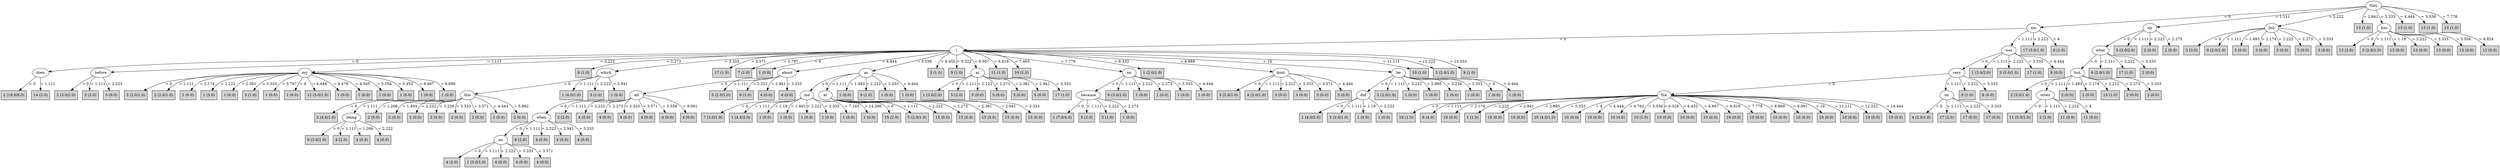 digraph J48Tree {
N0 [label="they" ]
N0->N1 [label="= 0"]
N1 [label="am" ]
N1->N2 [label="= 0"]
N2 [label="i" ]
N2->N3 [label="= 0"]
N3 [label="does" ]
N3->N4 [label="= 0"]
N4 [label="2 (19.0/8.0)" shape=box style=filled ]
N3->N5 [label="= 1.111"]
N5 [label="14 (2.0)" shape=box style=filled ]
N2->N6 [label="= 1.111"]
N6 [label="before" ]
N6->N7 [label="= 0"]
N7 [label="2 (3.0/2.0)" shape=box style=filled ]
N6->N8 [label="= 1.111"]
N8 [label="3 (2.0)" shape=box style=filled ]
N6->N9 [label="= 2.222"]
N9 [label="3 (0.0)" shape=box style=filled ]
N2->N10 [label="= 2.222"]
N10 [label="my" ]
N10->N11 [label="= 0"]
N11 [label="3 (2.0/1.0)" shape=box style=filled ]
N10->N12 [label="= 1.111"]
N12 [label="2 (2.0/1.0)" shape=box style=filled ]
N10->N13 [label="= 2.174"]
N13 [label="1 (0.0)" shape=box style=filled ]
N10->N14 [label="= 2.222"]
N14 [label="1 (3.0)" shape=box style=filled ]
N10->N15 [label="= 2.381"]
N15 [label="1 (0.0)" shape=box style=filled ]
N10->N16 [label="= 3.333"]
N16 [label="5 (1.0)" shape=box style=filled ]
N10->N17 [label="= 3.797"]
N17 [label="1 (0.0)" shape=box style=filled ]
N10->N18 [label="= 4"]
N18 [label="1 (0.0)" shape=box style=filled ]
N10->N19 [label="= 4.444"]
N19 [label="11 (3.0/1.0)" shape=box style=filled ]
N10->N20 [label="= 4.478"]
N20 [label="1 (0.0)" shape=box style=filled ]
N10->N21 [label="= 4.545"]
N21 [label="1 (0.0)" shape=box style=filled ]
N10->N22 [label="= 5.556"]
N22 [label="1 (0.0)" shape=box style=filled ]
N10->N23 [label="= 6.452"]
N23 [label="1 (0.0)" shape=box style=filled ]
N10->N24 [label="= 6.667"]
N24 [label="1 (0.0)" shape=box style=filled ]
N10->N25 [label="= 8.889"]
N25 [label="1 (0.0)" shape=box style=filled ]
N2->N26 [label="= 2.273"]
N26 [label="6 (1.0)" shape=box style=filled ]
N2->N27 [label="= 3.333"]
N27 [label="which" ]
N27->N28 [label="= 0"]
N28 [label="this" ]
N28->N29 [label="= 0"]
N29 [label="2 (4.0/1.0)" shape=box style=filled ]
N28->N30 [label="= 1.111"]
N30 [label="being" ]
N30->N31 [label="= 0"]
N31 [label="6 (3.0/1.0)" shape=box style=filled ]
N30->N32 [label="= 1.111"]
N32 [label="4 (2.0)" shape=box style=filled ]
N30->N33 [label="= 1.266"]
N33 [label="4 (0.0)" shape=box style=filled ]
N30->N34 [label="= 2.222"]
N34 [label="4 (0.0)" shape=box style=filled ]
N28->N35 [label="= 1.266"]
N35 [label="2 (0.0)" shape=box style=filled ]
N28->N36 [label="= 1.493"]
N36 [label="2 (0.0)" shape=box style=filled ]
N28->N37 [label="= 2.222"]
N37 [label="2 (0.0)" shape=box style=filled ]
N28->N38 [label="= 3.226"]
N38 [label="2 (0.0)" shape=box style=filled ]
N28->N39 [label="= 3.333"]
N39 [label="2 (0.0)" shape=box style=filled ]
N28->N40 [label="= 3.571"]
N40 [label="2 (0.0)" shape=box style=filled ]
N28->N41 [label="= 4.444"]
N41 [label="2 (0.0)" shape=box style=filled ]
N28->N42 [label="= 5.882"]
N42 [label="2 (0.0)" shape=box style=filled ]
N27->N43 [label="= 1.111"]
N43 [label="1 (4.0/1.0)" shape=box style=filled ]
N27->N44 [label="= 2.222"]
N44 [label="3 (1.0)" shape=box style=filled ]
N27->N45 [label="= 2.941"]
N45 [label="1 (0.0)" shape=box style=filled ]
N2->N46 [label="= 3.571"]
N46 [label="17 (1.0)" shape=box style=filled ]
N2->N47 [label="= 3.797"]
N47 [label="7 (1.0)" shape=box style=filled ]
N2->N48 [label="= 4"]
N48 [label="1 (0.0)" shape=box style=filled ]
N2->N49 [label="= 4.444"]
N49 [label="about" ]
N49->N50 [label="= 0"]
N50 [label="all" ]
N50->N51 [label="= 0"]
N51 [label="when" ]
N51->N52 [label="= 0"]
N52 [label="an" ]
N52->N53 [label="= 0"]
N53 [label="4 (2.0)" shape=box style=filled ]
N52->N54 [label="= 1.111"]
N54 [label="1 (3.0/1.0)" shape=box style=filled ]
N52->N55 [label="= 2.222"]
N55 [label="4 (0.0)" shape=box style=filled ]
N52->N56 [label="= 3.333"]
N56 [label="4 (0.0)" shape=box style=filled ]
N52->N57 [label="= 3.571"]
N57 [label="4 (0.0)" shape=box style=filled ]
N51->N58 [label="= 1.111"]
N58 [label="6 (2.0)" shape=box style=filled ]
N51->N59 [label="= 2.222"]
N59 [label="4 (0.0)" shape=box style=filled ]
N51->N60 [label="= 2.941"]
N60 [label="4 (0.0)" shape=box style=filled ]
N51->N61 [label="= 3.333"]
N61 [label="4 (0.0)" shape=box style=filled ]
N50->N62 [label="= 1.111"]
N62 [label="2 (2.0)" shape=box style=filled ]
N50->N63 [label="= 2.222"]
N63 [label="4 (0.0)" shape=box style=filled ]
N50->N64 [label="= 2.273"]
N64 [label="4 (0.0)" shape=box style=filled ]
N50->N65 [label="= 3.333"]
N65 [label="4 (0.0)" shape=box style=filled ]
N50->N66 [label="= 3.571"]
N66 [label="4 (0.0)" shape=box style=filled ]
N50->N67 [label="= 5.556"]
N67 [label="4 (0.0)" shape=box style=filled ]
N50->N68 [label="= 9.091"]
N68 [label="4 (0.0)" shape=box style=filled ]
N49->N69 [label="= 1.111"]
N69 [label="5 (2.0/1.0)" shape=box style=filled ]
N49->N70 [label="= 2.222"]
N70 [label="9 (1.0)" shape=box style=filled ]
N49->N71 [label="= 2.941"]
N71 [label="4 (0.0)" shape=box style=filled ]
N49->N72 [label="= 3.333"]
N72 [label="4 (0.0)" shape=box style=filled ]
N2->N73 [label="= 5.556"]
N73 [label="as" ]
N73->N74 [label="= 0"]
N74 [label="me" ]
N74->N75 [label="= 0"]
N75 [label="7 (3.0/1.0)" shape=box style=filled ]
N74->N76 [label="= 1.111"]
N76 [label="1 (4.0/2.0)" shape=box style=filled ]
N74->N77 [label="= 1.19"]
N77 [label="1 (0.0)" shape=box style=filled ]
N74->N78 [label="= 1.493"]
N78 [label="1 (0.0)" shape=box style=filled ]
N74->N79 [label="= 2.222"]
N79 [label="1 (0.0)" shape=box style=filled ]
N74->N80 [label="= 3.333"]
N80 [label="1 (0.0)" shape=box style=filled ]
N74->N81 [label="= 7.143"]
N81 [label="1 (0.0)" shape=box style=filled ]
N74->N82 [label="= 14.286"]
N82 [label="1 (0.0)" shape=box style=filled ]
N73->N83 [label="= 1.111"]
N83 [label="at" ]
N83->N84 [label="= 0"]
N84 [label="15 (2.0)" shape=box style=filled ]
N83->N85 [label="= 1.111"]
N85 [label="5 (2.0/1.0)" shape=box style=filled ]
N83->N86 [label="= 2.222"]
N86 [label="15 (0.0)" shape=box style=filled ]
N83->N87 [label="= 2.273"]
N87 [label="15 (0.0)" shape=box style=filled ]
N83->N88 [label="= 2.381"]
N88 [label="15 (0.0)" shape=box style=filled ]
N83->N89 [label="= 2.941"]
N89 [label="15 (0.0)" shape=box style=filled ]
N83->N90 [label="= 3.333"]
N90 [label="15 (0.0)" shape=box style=filled ]
N73->N91 [label="= 1.493"]
N91 [label="1 (0.0)" shape=box style=filled ]
N73->N92 [label="= 2.222"]
N92 [label="9 (1.0)" shape=box style=filled ]
N73->N93 [label="= 3.333"]
N93 [label="1 (0.0)" shape=box style=filled ]
N73->N94 [label="= 4.444"]
N94 [label="1 (0.0)" shape=box style=filled ]
N2->N95 [label="= 6.452"]
N95 [label="3 (1.0)" shape=box style=filled ]
N2->N96 [label="= 6.522"]
N96 [label="9 (1.0)" shape=box style=filled ]
N2->N97 [label="= 6.667"]
N97 [label="at" ]
N97->N98 [label="= 0"]
N98 [label="1 (3.0/2.0)" shape=box style=filled ]
N97->N99 [label="= 1.111"]
N99 [label="5 (2.0)" shape=box style=filled ]
N97->N100 [label="= 2.222"]
N100 [label="5 (0.0)" shape=box style=filled ]
N97->N101 [label="= 2.273"]
N101 [label="5 (0.0)" shape=box style=filled ]
N97->N102 [label="= 2.381"]
N102 [label="5 (0.0)" shape=box style=filled ]
N97->N103 [label="= 2.941"]
N103 [label="5 (0.0)" shape=box style=filled ]
N97->N104 [label="= 3.333"]
N104 [label="17 (1.0)" shape=box style=filled ]
N2->N105 [label="= 6.818"]
N105 [label="11 (1.0)" shape=box style=filled ]
N2->N106 [label="= 7.463"]
N106 [label="10 (1.0)" shape=box style=filled ]
N2->N107 [label="= 7.778"]
N107 [label="im" ]
N107->N108 [label="= 0"]
N108 [label="because" ]
N108->N109 [label="= 0"]
N109 [label="1 (7.0/4.0)" shape=box style=filled ]
N108->N110 [label="= 1.111"]
N110 [label="5 (2.0)" shape=box style=filled ]
N108->N111 [label="= 2.222"]
N111 [label="5 (1.0)" shape=box style=filled ]
N108->N112 [label="= 2.273"]
N112 [label="1 (0.0)" shape=box style=filled ]
N107->N113 [label="= 1.111"]
N113 [label="6 (3.0/1.0)" shape=box style=filled ]
N107->N114 [label="= 2.222"]
N114 [label="1 (0.0)" shape=box style=filled ]
N107->N115 [label="= 2.273"]
N115 [label="1 (0.0)" shape=box style=filled ]
N107->N116 [label="= 3.333"]
N116 [label="1 (0.0)" shape=box style=filled ]
N107->N117 [label="= 4.444"]
N117 [label="1 (0.0)" shape=box style=filled ]
N2->N118 [label="= 8.333"]
N118 [label="1 (2.0/1.0)" shape=box style=filled ]
N2->N119 [label="= 8.889"]
N119 [label="dont" ]
N119->N120 [label="= 0"]
N120 [label="3 (2.0/1.0)" shape=box style=filled ]
N119->N121 [label="= 1.111"]
N121 [label="4 (2.0/1.0)" shape=box style=filled ]
N119->N122 [label="= 2.222"]
N122 [label="3 (0.0)" shape=box style=filled ]
N119->N123 [label="= 3.333"]
N123 [label="3 (0.0)" shape=box style=filled ]
N119->N124 [label="= 3.571"]
N124 [label="3 (0.0)" shape=box style=filled ]
N119->N125 [label="= 4.444"]
N125 [label="3 (0.0)" shape=box style=filled ]
N2->N126 [label="= 10"]
N126 [label="be" ]
N126->N127 [label="= 0"]
N127 [label="did" ]
N127->N128 [label="= 0"]
N128 [label="1 (4.0/2.0)" shape=box style=filled ]
N127->N129 [label="= 1.111"]
N129 [label="3 (2.0/1.0)" shape=box style=filled ]
N127->N130 [label="= 1.19"]
N130 [label="1 (0.0)" shape=box style=filled ]
N127->N131 [label="= 2.222"]
N131 [label="1 (0.0)" shape=box style=filled ]
N126->N132 [label="= 1.111"]
N132 [label="5 (2.0/1.0)" shape=box style=filled ]
N126->N133 [label="= 2.222"]
N133 [label="1 (0.0)" shape=box style=filled ]
N126->N134 [label="= 2.985"]
N134 [label="1 (0.0)" shape=box style=filled ]
N126->N135 [label="= 3.226"]
N135 [label="1 (0.0)" shape=box style=filled ]
N126->N136 [label="= 3.333"]
N136 [label="1 (0.0)" shape=box style=filled ]
N126->N137 [label="= 4"]
N137 [label="1 (0.0)" shape=box style=filled ]
N126->N138 [label="= 4.444"]
N138 [label="1 (0.0)" shape=box style=filled ]
N2->N139 [label="= 11.111"]
N139 [label="10 (1.0)" shape=box style=filled ]
N2->N140 [label="= 12.222"]
N140 [label="3 (2.0/1.0)" shape=box style=filled ]
N2->N141 [label="= 13.333"]
N141 [label="9 (1.0)" shape=box style=filled ]
N1->N142 [label="= 1.111"]
N142 [label="was" ]
N142->N143 [label="= 0"]
N143 [label="very" ]
N143->N144 [label="= 0"]
N144 [label="the" ]
N144->N145 [label="= 0"]
N145 [label="10 (1.0)" shape=box style=filled ]
N144->N146 [label="= 1.111"]
N146 [label="8 (4.0)" shape=box style=filled ]
N144->N147 [label="= 2.174"]
N147 [label="10 (0.0)" shape=box style=filled ]
N144->N148 [label="= 2.222"]
N148 [label="1 (1.0)" shape=box style=filled ]
N144->N149 [label="= 2.941"]
N149 [label="10 (0.0)" shape=box style=filled ]
N144->N150 [label="= 2.985"]
N150 [label="10 (0.0)" shape=box style=filled ]
N144->N151 [label="= 3.333"]
N151 [label="10 (4.0/1.0)" shape=box style=filled ]
N144->N152 [label="= 4"]
N152 [label="10 (0.0)" shape=box style=filled ]
N144->N153 [label="= 4.444"]
N153 [label="10 (0.0)" shape=box style=filled ]
N144->N154 [label="= 4.762"]
N154 [label="10 (0.0)" shape=box style=filled ]
N144->N155 [label="= 5.556"]
N155 [label="10 (1.0)" shape=box style=filled ]
N144->N156 [label="= 6.329"]
N156 [label="10 (0.0)" shape=box style=filled ]
N144->N157 [label="= 6.452"]
N157 [label="10 (0.0)" shape=box style=filled ]
N144->N158 [label="= 6.667"]
N158 [label="10 (0.0)" shape=box style=filled ]
N144->N159 [label="= 6.818"]
N159 [label="10 (0.0)" shape=box style=filled ]
N144->N160 [label="= 7.778"]
N160 [label="10 (0.0)" shape=box style=filled ]
N144->N161 [label="= 8.889"]
N161 [label="10 (0.0)" shape=box style=filled ]
N144->N162 [label="= 9.091"]
N162 [label="10 (0.0)" shape=box style=filled ]
N144->N163 [label="= 10"]
N163 [label="10 (0.0)" shape=box style=filled ]
N144->N164 [label="= 11.111"]
N164 [label="10 (0.0)" shape=box style=filled ]
N144->N165 [label="= 12.222"]
N165 [label="10 (0.0)" shape=box style=filled ]
N144->N166 [label="= 14.444"]
N166 [label="10 (0.0)" shape=box style=filled ]
N143->N167 [label="= 1.111"]
N167 [label="on" ]
N167->N168 [label="= 0"]
N168 [label="4 (2.0/1.0)" shape=box style=filled ]
N167->N169 [label="= 1.111"]
N169 [label="17 (2.0)" shape=box style=filled ]
N167->N170 [label="= 2.222"]
N170 [label="17 (0.0)" shape=box style=filled ]
N167->N171 [label="= 3.333"]
N171 [label="17 (0.0)" shape=box style=filled ]
N143->N172 [label="= 2.222"]
N172 [label="8 (1.0)" shape=box style=filled ]
N143->N173 [label="= 3.333"]
N173 [label="8 (0.0)" shape=box style=filled ]
N142->N174 [label="= 1.111"]
N174 [label="1 (3.0/2.0)" shape=box style=filled ]
N142->N175 [label="= 2.222"]
N175 [label="3 (3.0/1.0)" shape=box style=filled ]
N142->N176 [label="= 3.333"]
N176 [label="17 (1.0)" shape=box style=filled ]
N142->N177 [label="= 4.444"]
N177 [label="8 (0.0)" shape=box style=filled ]
N1->N178 [label="= 2.222"]
N178 [label="17 (3.0/1.0)" shape=box style=filled ]
N1->N179 [label="= 4"]
N179 [label="8 (1.0)" shape=box style=filled ]
N0->N180 [label="= 1.111"]
N180 [label="up" ]
N180->N181 [label="= 0"]
N181 [label="what" ]
N181->N182 [label="= 0"]
N182 [label="but" ]
N182->N183 [label="= 0"]
N183 [label="2 (3.0/1.0)" shape=box style=filled ]
N182->N184 [label="= 1.111"]
N184 [label="other" ]
N184->N185 [label="= 0"]
N185 [label="11 (5.0/1.0)" shape=box style=filled ]
N184->N186 [label="= 1.111"]
N186 [label="2 (2.0)" shape=box style=filled ]
N184->N187 [label="= 2.222"]
N187 [label="11 (0.0)" shape=box style=filled ]
N184->N188 [label="= 4"]
N188 [label="11 (0.0)" shape=box style=filled ]
N182->N189 [label="= 1.493"]
N189 [label="2 (0.0)" shape=box style=filled ]
N182->N190 [label="= 2.174"]
N190 [label="2 (0.0)" shape=box style=filled ]
N182->N191 [label="= 2.222"]
N191 [label="13 (1.0)" shape=box style=filled ]
N182->N192 [label="= 2.273"]
N192 [label="2 (0.0)" shape=box style=filled ]
N182->N193 [label="= 3.333"]
N193 [label="2 (0.0)" shape=box style=filled ]
N181->N194 [label="= 1.111"]
N194 [label="6 (2.0/1.0)" shape=box style=filled ]
N181->N195 [label="= 2.222"]
N195 [label="17 (1.0)" shape=box style=filled ]
N181->N196 [label="= 3.333"]
N196 [label="2 (0.0)" shape=box style=filled ]
N180->N197 [label="= 1.111"]
N197 [label="5 (3.0/2.0)" shape=box style=filled ]
N180->N198 [label="= 2.222"]
N198 [label="2 (0.0)" shape=box style=filled ]
N180->N199 [label="= 2.273"]
N199 [label="2 (0.0)" shape=box style=filled ]
N0->N200 [label="= 2.222"]
N200 [label="but" ]
N200->N201 [label="= 0"]
N201 [label="3 (3.0)" shape=box style=filled ]
N200->N202 [label="= 1.111"]
N202 [label="9 (2.0/1.0)" shape=box style=filled ]
N200->N203 [label="= 1.493"]
N203 [label="3 (0.0)" shape=box style=filled ]
N200->N204 [label="= 2.174"]
N204 [label="3 (0.0)" shape=box style=filled ]
N200->N205 [label="= 2.222"]
N205 [label="3 (0.0)" shape=box style=filled ]
N200->N206 [label="= 2.273"]
N206 [label="3 (0.0)" shape=box style=filled ]
N200->N207 [label="= 3.333"]
N207 [label="3 (0.0)" shape=box style=filled ]
N0->N208 [label="= 2.941"]
N208 [label="13 (1.0)" shape=box style=filled ]
N0->N209 [label="= 3.333"]
N209 [label="has" ]
N209->N210 [label="= 0"]
N210 [label="13 (2.0)" shape=box style=filled ]
N209->N211 [label="= 1.111"]
N211 [label="3 (2.0/1.0)" shape=box style=filled ]
N209->N212 [label="= 1.19"]
N212 [label="13 (0.0)" shape=box style=filled ]
N209->N213 [label="= 2.222"]
N213 [label="13 (0.0)" shape=box style=filled ]
N209->N214 [label="= 3.333"]
N214 [label="13 (0.0)" shape=box style=filled ]
N209->N215 [label="= 5.556"]
N215 [label="13 (0.0)" shape=box style=filled ]
N209->N216 [label="= 8.824"]
N216 [label="13 (0.0)" shape=box style=filled ]
N0->N217 [label="= 4.444"]
N217 [label="13 (1.0)" shape=box style=filled ]
N0->N218 [label="= 5.556"]
N218 [label="13 (1.0)" shape=box style=filled ]
N0->N219 [label="= 7.778"]
N219 [label="13 (1.0)" shape=box style=filled ]
}
